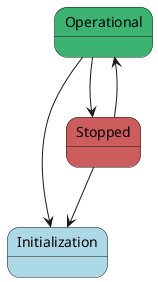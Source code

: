 @startuml State 2

state "Initialization" as I #LightBlue

state "Operational" as O #MediumSeaGreen

state "Stopped" as S #IndianRed


O --> I
O --> S

S --> O
S --> I


@enduml
